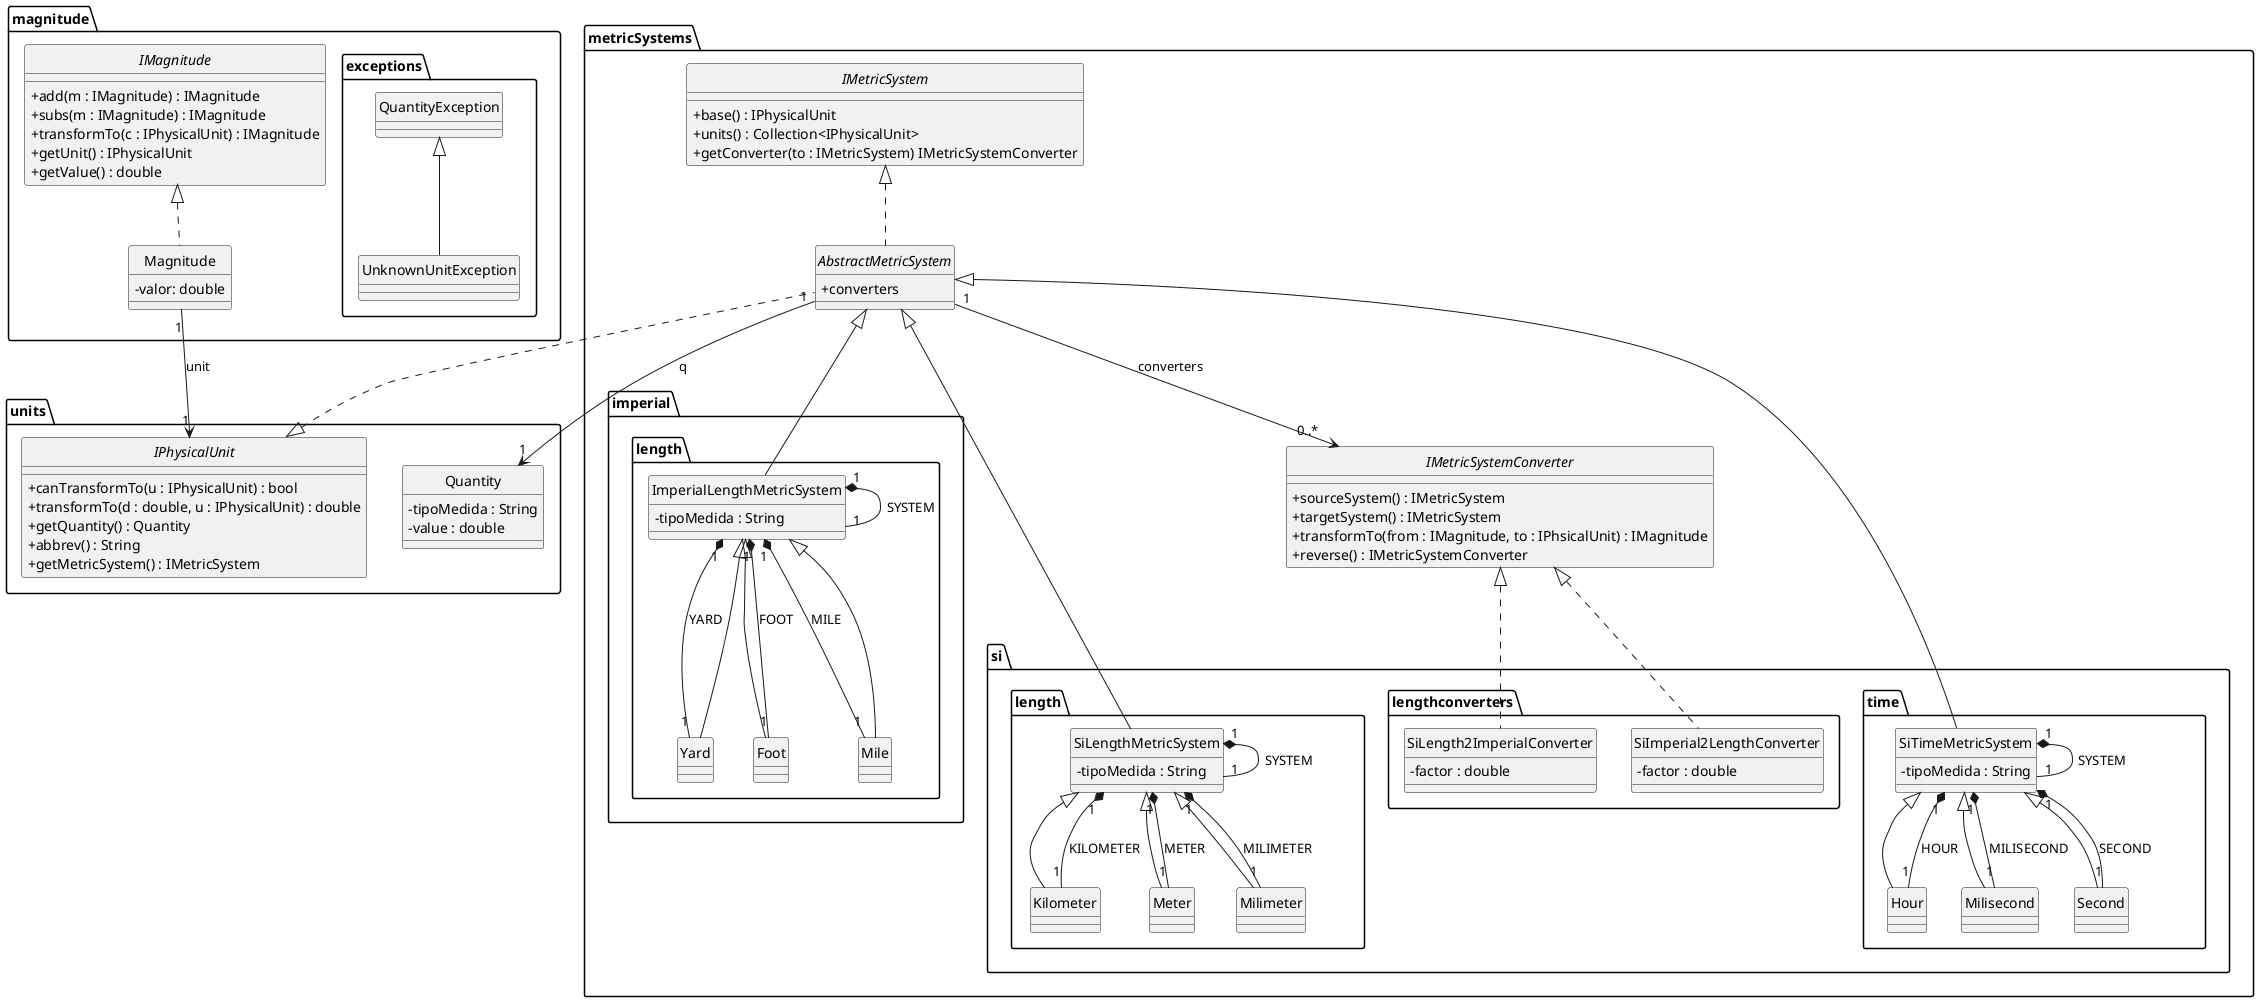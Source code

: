 @startuml diagrama_clases

skinparam classAttributeIconSize 0
hide circle


package magnitude {
    interface IMagnitude {
        + add(m : IMagnitude) : IMagnitude
        + subs(m : IMagnitude) : IMagnitude
        + transformTo(c : IPhysicalUnit) : IMagnitude
        + getUnit() : IPhysicalUnit
        + getValue() : double
    }
    class Magnitude {
        - valor: double
    }
}


package magnitude.exceptions {
    class QuantityException {

    }
    class UnknownUnitException {

    }
}

package metricSystems {
    abstract class AbstractMetricSystem {
        + converters
    }
    interface IMetricSystem {
        + base() : IPhysicalUnit
        + units() : Collection<IPhysicalUnit>
        + getConverter(to : IMetricSystem) IMetricSystemConverter
    }
    interface IMetricSystemConverter {
        + sourceSystem() : IMetricSystem
        + targetSystem() : IMetricSystem
        + transformTo(from : IMagnitude, to : IPhsicalUnit) : IMagnitude
        + reverse() : IMetricSystemConverter
    }
}
package metricSystems.imperial.length {
    class Foot {

    }
    class ImperialLengthMetricSystem {
        - tipoMedida : String
    }
    class Mile {

    }
    class Yard {

    }
}

package metricSystems.si.length {
    class Kilometer {

    }
    class Meter {

    }
    class Milimeter {

    }
    class SiLengthMetricSystem {
        - tipoMedida : String
    }
}
package  metricSystems.si.lengthconverters {
    class SiImperial2LengthConverter {
        - factor : double
    }
    class SiLength2ImperialConverter {
        - factor : double
    }
}

package metricSystems.si.time {
    class Hour {

    }
    class Milisecond {

    }
    class Second {

    }
    class SiTimeMetricSystem {
        - tipoMedida : String
    }
}

package units {
    interface IPhysicalUnit {
        + canTransformTo(u : IPhysicalUnit) : bool
        + transformTo(d : double, u : IPhysicalUnit) : double
        + getQuantity() : Quantity
        + abbrev() : String
        + getMetricSystem() : IMetricSystem
    }
    class Quantity {
        - tipoMedida : String
        - value : double
    }
}

Magnitude .up.|> IMagnitude
Magnitude "1" --> "1" IPhysicalUnit : unit

UnknownUnitException -up-|> QuantityException

AbstractMetricSystem .up.|> IPhysicalUnit
AbstractMetricSystem .up.|> IMetricSystem
AbstractMetricSystem "1" --> "1" Quantity : q
AbstractMetricSystem "1" --> "0..*" IMetricSystemConverter : converters

Foot -up-|> ImperialLengthMetricSystem

ImperialLengthMetricSystem -up-|> AbstractMetricSystem
ImperialLengthMetricSystem "1" *-- "1" Foot : FOOT
ImperialLengthMetricSystem "1" *-- "1" Mile : MILE
ImperialLengthMetricSystem "1" *-- "1" Yard : YARD
ImperialLengthMetricSystem "1" *-- "1" ImperialLengthMetricSystem : SYSTEM


Mile -up-|> ImperialLengthMetricSystem

Yard -up-|> ImperialLengthMetricSystem

Kilometer -up-|> SiLengthMetricSystem

Meter -up-|> SiLengthMetricSystem

Milimeter -up-|> SiLengthMetricSystem

SiLengthMetricSystem -up-|> AbstractMetricSystem
SiLengthMetricSystem "1" *-- "1" Kilometer : KILOMETER
SiLengthMetricSystem "1" *-- "1" Meter : METER
SiLengthMetricSystem "1" *-- "1" Milimeter : MILIMETER
SiLengthMetricSystem "1" *-- "1" SiLengthMetricSystem : SYSTEM

SiImperial2LengthConverter .up.|> IMetricSystemConverter

SiLength2ImperialConverter .up.|> IMetricSystemConverter

Hour -up-|> SiTimeMetricSystem

Milisecond -up-|> SiTimeMetricSystem

Second -up-|> SiTimeMetricSystem

SiTimeMetricSystem -up-|> AbstractMetricSystem
SiTimeMetricSystem "1" *-- "1" Second : SECOND
SiTimeMetricSystem "1" *-- "1" Milisecond : MILISECOND
SiTimeMetricSystem "1" *-- "1" Hour : HOUR
SiTimeMetricSystem "1" *-- "1" SiTimeMetricSystem : SYSTEM


@enduml